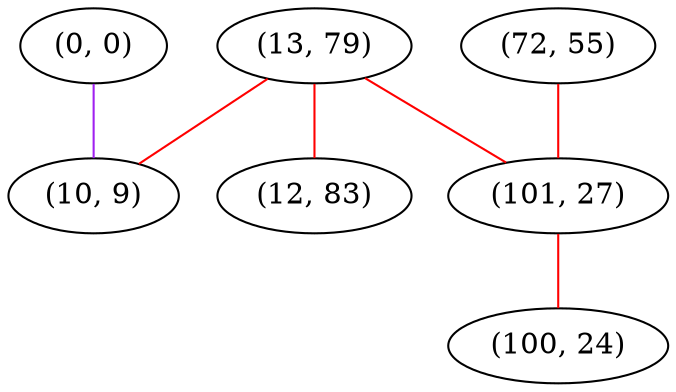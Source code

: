 graph "" {
"(0, 0)";
"(72, 55)";
"(13, 79)";
"(12, 83)";
"(101, 27)";
"(100, 24)";
"(10, 9)";
"(0, 0)" -- "(10, 9)"  [color=purple, key=0, weight=4];
"(72, 55)" -- "(101, 27)"  [color=red, key=0, weight=1];
"(13, 79)" -- "(12, 83)"  [color=red, key=0, weight=1];
"(13, 79)" -- "(10, 9)"  [color=red, key=0, weight=1];
"(13, 79)" -- "(101, 27)"  [color=red, key=0, weight=1];
"(101, 27)" -- "(100, 24)"  [color=red, key=0, weight=1];
}
